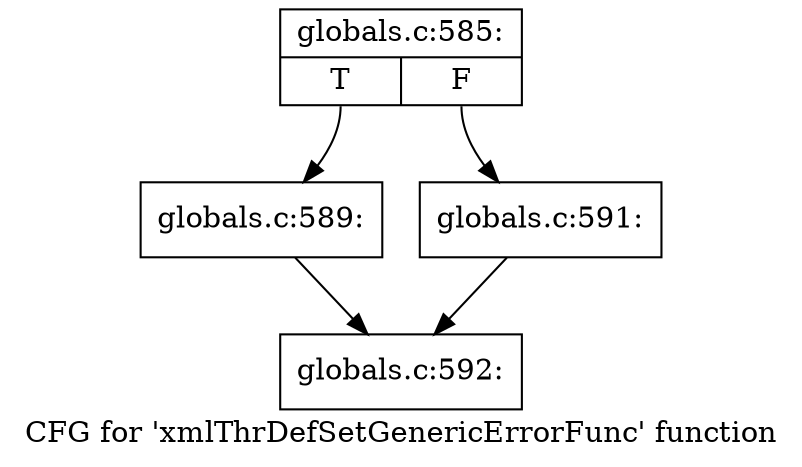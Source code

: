 digraph "CFG for 'xmlThrDefSetGenericErrorFunc' function" {
	label="CFG for 'xmlThrDefSetGenericErrorFunc' function";

	Node0x5624fdb1fa10 [shape=record,label="{globals.c:585:|{<s0>T|<s1>F}}"];
	Node0x5624fdb1fa10:s0 -> Node0x5624fdb22ab0;
	Node0x5624fdb1fa10:s1 -> Node0x5624fdb22b50;
	Node0x5624fdb22ab0 [shape=record,label="{globals.c:589:}"];
	Node0x5624fdb22ab0 -> Node0x5624fdb22b00;
	Node0x5624fdb22b50 [shape=record,label="{globals.c:591:}"];
	Node0x5624fdb22b50 -> Node0x5624fdb22b00;
	Node0x5624fdb22b00 [shape=record,label="{globals.c:592:}"];
}
